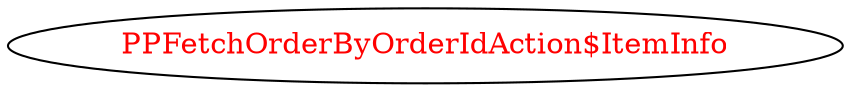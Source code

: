 digraph dependencyGraph {
 concentrate=true;
 ranksep="2.0";
 rankdir="LR"; 
 splines="ortho";
"PPFetchOrderByOrderIdAction$ItemInfo" [fontcolor="red"];
}
